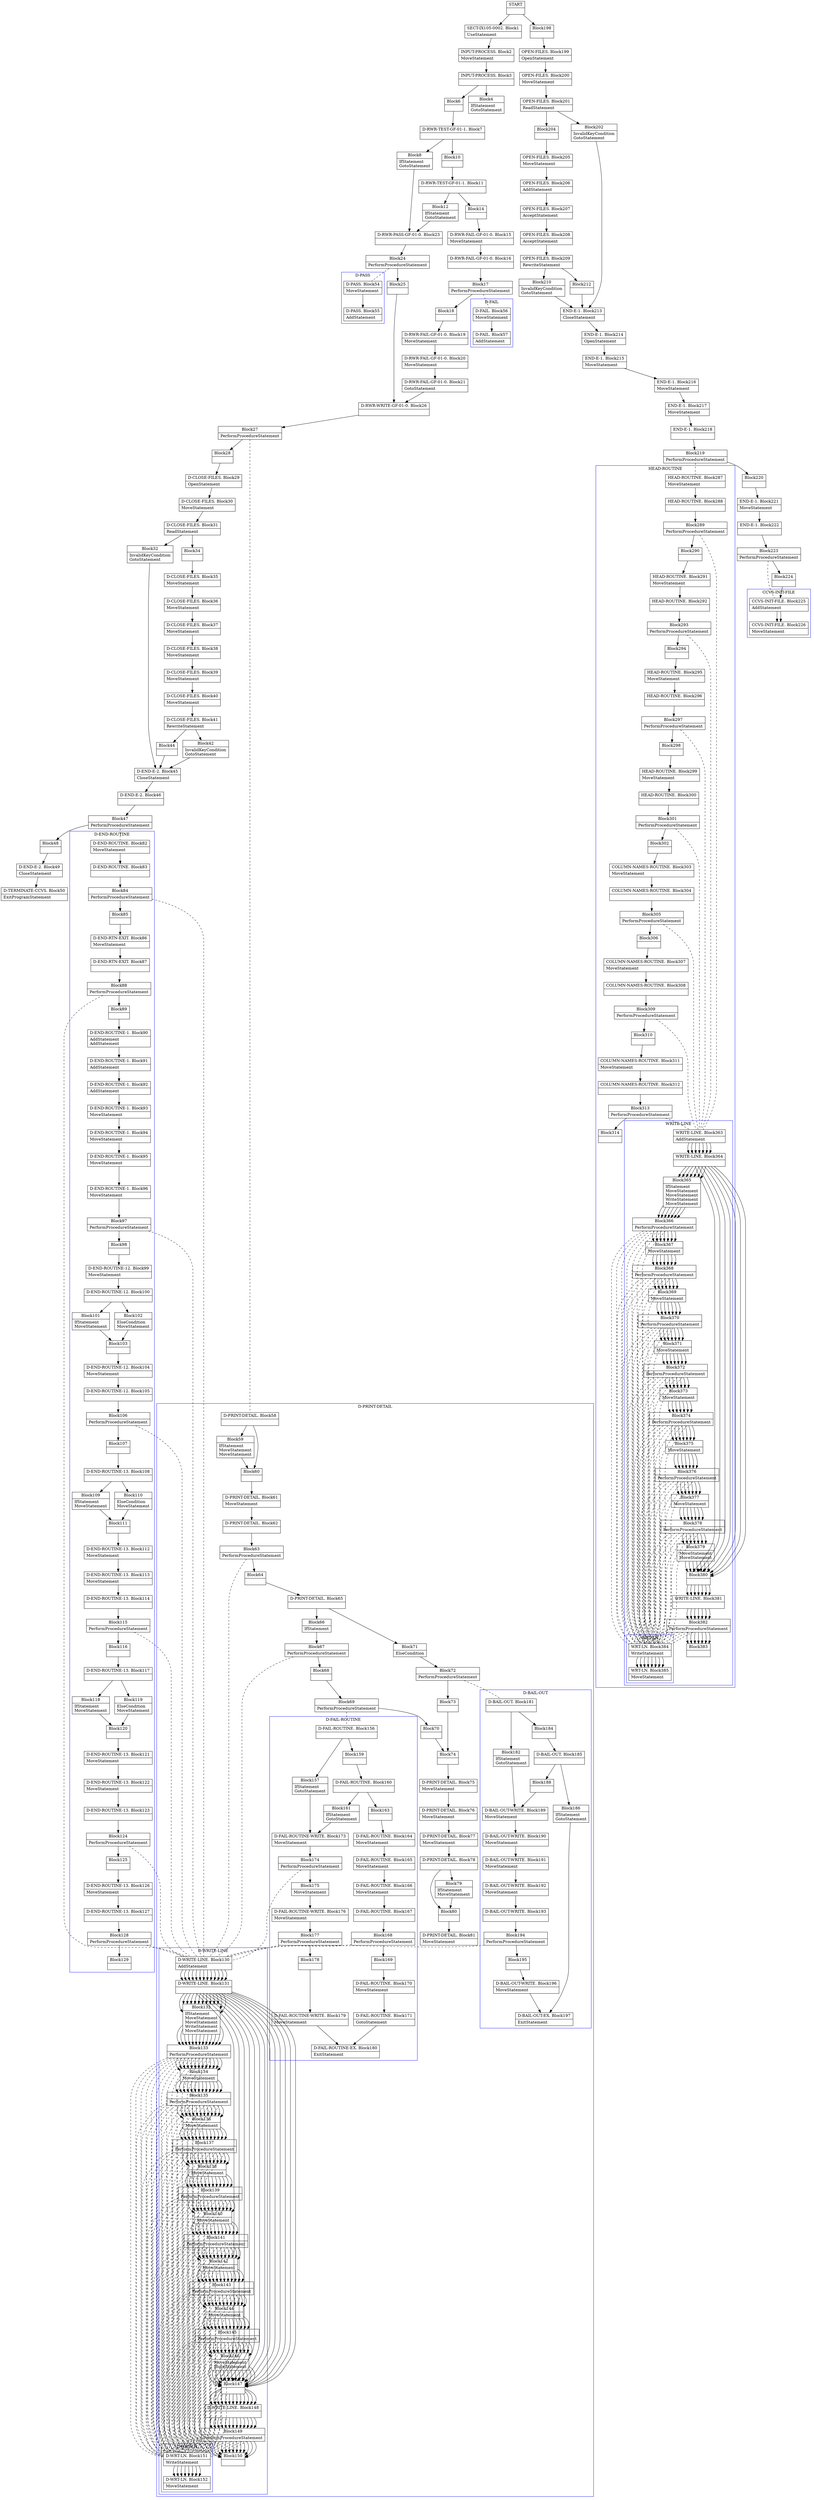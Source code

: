 digraph Cfg {
compound=true;
node [
shape = "record"
]

edge [
arrowtail = "empty"
]
Block0 [
label = "{START|}"
]
Block1 [
label = "{SECT-IX105-0002. Block1|UseStatement\l}"
]
Block2 [
label = "{INPUT-PROCESS. Block2|MoveStatement\l}"
]
Block3 [
label = "{INPUT-PROCESS. Block3|}"
]
Block4 [
label = "{Block4|IfStatement\lGotoStatement\l}"
]
Block6 [
label = "{Block6|}"
]
Block7 [
label = "{D-RWR-TEST-GF-01-1. Block7|}"
]
Block8 [
label = "{Block8|IfStatement\lGotoStatement\l}"
]
Block23 [
label = "{D-RWR-PASS-GF-01-0. Block23|}"
]
Block24 [
label = "{Block24|PerformProcedureStatement\l}"
]
subgraph cluster_2{
color = blue;
label = "D-PASS";
Block54 [
label = "{D-PASS. Block54|MoveStatement\l}"
]
Block55 [
label = "{D-PASS. Block55|AddStatement\l}"
]
Block54 -> Block55

}
Block24 -> Block54 [style=dashed, arrowhead=none]

Block25 [
label = "{Block25|}"
]
Block26 [
label = "{D-RWR-WRITE-GF-01-0. Block26|}"
]
Block27 [
label = "{Block27|PerformProcedureStatement\l}"
]
subgraph cluster_3{
color = blue;
label = "D-PRINT-DETAIL";
Block58 [
label = "{D-PRINT-DETAIL. Block58|}"
]
Block59 [
label = "{Block59|IfStatement\lMoveStatement\lMoveStatement\l}"
]
Block60 [
label = "{Block60|}"
]
Block61 [
label = "{D-PRINT-DETAIL. Block61|MoveStatement\l}"
]
Block62 [
label = "{D-PRINT-DETAIL. Block62|}"
]
Block63 [
label = "{Block63|PerformProcedureStatement\l}"
]
subgraph cluster_5{
color = blue;
label = "D-WRITE-LINE";
Block130 [
label = "{D-WRITE-LINE. Block130|AddStatement\l}"
]
Block131 [
label = "{D-WRITE-LINE. Block131|}"
]
Block132 [
label = "{Block132|IfStatement\lMoveStatement\lMoveStatement\lWriteStatement\lMoveStatement\l}"
]
Block133 [
label = "{Block133|PerformProcedureStatement\l}"
]
subgraph cluster_16{
color = blue;
label = "D-WRT-LN";
Block151 [
label = "{D-WRT-LN. Block151|WriteStatement\l}"
]
Block152 [
label = "{D-WRT-LN. Block152|MoveStatement\l}"
]
Block151 -> Block152

}
Block133 -> Block151 [style=dashed, arrowhead=none]

Block134 [
label = "{Block134|MoveStatement\l}"
]
Block135 [
label = "{Block135|PerformProcedureStatement\l}"
]
subgraph cluster_17{
color = blue;
label = "D-WRT-LN";
Block151 [
label = "{D-WRT-LN. Block151|WriteStatement\l}"
]
Block152 [
label = "{D-WRT-LN. Block152|MoveStatement\l}"
]
Block151 -> Block152

}
Block135 -> Block151 [style=dashed, arrowhead=none]

Block136 [
label = "{Block136|MoveStatement\l}"
]
Block137 [
label = "{Block137|PerformProcedureStatement\l}"
]
subgraph cluster_18{
color = blue;
label = "D-WRT-LN";
Block151 [
label = "{D-WRT-LN. Block151|WriteStatement\l}"
]
Block152 [
label = "{D-WRT-LN. Block152|MoveStatement\l}"
]
Block151 -> Block152

}
Block137 -> Block151 [style=dashed, arrowhead=none]

Block138 [
label = "{Block138|MoveStatement\l}"
]
Block139 [
label = "{Block139|PerformProcedureStatement\l}"
]
subgraph cluster_19{
color = blue;
label = "D-WRT-LN";
Block151 [
label = "{D-WRT-LN. Block151|WriteStatement\l}"
]
Block152 [
label = "{D-WRT-LN. Block152|MoveStatement\l}"
]
Block151 -> Block152

}
Block139 -> Block151 [style=dashed, arrowhead=none]

Block140 [
label = "{Block140|MoveStatement\l}"
]
Block141 [
label = "{Block141|PerformProcedureStatement\l}"
]
subgraph cluster_20{
color = blue;
label = "D-WRT-LN";
Block151 [
label = "{D-WRT-LN. Block151|WriteStatement\l}"
]
Block152 [
label = "{D-WRT-LN. Block152|MoveStatement\l}"
]
Block151 -> Block152

}
Block141 -> Block151 [style=dashed, arrowhead=none]

Block142 [
label = "{Block142|MoveStatement\l}"
]
Block143 [
label = "{Block143|PerformProcedureStatement\l}"
]
subgraph cluster_21{
color = blue;
label = "D-WRT-LN";
Block151 [
label = "{D-WRT-LN. Block151|WriteStatement\l}"
]
Block152 [
label = "{D-WRT-LN. Block152|MoveStatement\l}"
]
Block151 -> Block152

}
Block143 -> Block151 [style=dashed, arrowhead=none]

Block144 [
label = "{Block144|MoveStatement\l}"
]
Block145 [
label = "{Block145|PerformProcedureStatement\l}"
]
subgraph cluster_22{
color = blue;
label = "D-WRT-LN";
Block151 [
label = "{D-WRT-LN. Block151|WriteStatement\l}"
]
Block152 [
label = "{D-WRT-LN. Block152|MoveStatement\l}"
]
Block151 -> Block152

}
Block145 -> Block151 [style=dashed, arrowhead=none]

Block146 [
label = "{Block146|MoveStatement\lMoveStatement\l}"
]
Block147 [
label = "{Block147|}"
]
Block148 [
label = "{D-WRITE-LINE. Block148|}"
]
Block149 [
label = "{Block149|PerformProcedureStatement\l}"
]
subgraph cluster_23{
color = blue;
label = "D-WRT-LN";
Block151 [
label = "{D-WRT-LN. Block151|WriteStatement\l}"
]
Block152 [
label = "{D-WRT-LN. Block152|MoveStatement\l}"
]
Block151 -> Block152

}
Block149 -> Block151 [style=dashed, arrowhead=none]

Block150 [
label = "{Block150|}"
]
Block130 -> Block131
Block131 -> Block132
Block131 -> Block147
Block132 -> Block133
Block133 -> Block134
Block134 -> Block135
Block135 -> Block136
Block136 -> Block137
Block137 -> Block138
Block138 -> Block139
Block139 -> Block140
Block140 -> Block141
Block141 -> Block142
Block142 -> Block143
Block143 -> Block144
Block144 -> Block145
Block145 -> Block146
Block146 -> Block147
Block147 -> Block148
Block148 -> Block149
Block149 -> Block150

}
Block63 -> Block130 [style=dashed, arrowhead=none]

Block64 [
label = "{Block64|}"
]
Block65 [
label = "{D-PRINT-DETAIL. Block65|}"
]
Block66 [
label = "{Block66|IfStatement\l}"
]
Block67 [
label = "{Block67|PerformProcedureStatement\l}"
]
subgraph cluster_6{
color = blue;
label = "D-WRITE-LINE";
Block130 [
label = "{D-WRITE-LINE. Block130|AddStatement\l}"
]
Block131 [
label = "{D-WRITE-LINE. Block131|}"
]
Block132 [
label = "{Block132|IfStatement\lMoveStatement\lMoveStatement\lWriteStatement\lMoveStatement\l}"
]
Block133 [
label = "{Block133|PerformProcedureStatement\l}"
]
Block133 -> Block151 [style=dashed, arrowhead=none]

Block134 [
label = "{Block134|MoveStatement\l}"
]
Block135 [
label = "{Block135|PerformProcedureStatement\l}"
]
Block135 -> Block151 [style=dashed, arrowhead=none]

Block136 [
label = "{Block136|MoveStatement\l}"
]
Block137 [
label = "{Block137|PerformProcedureStatement\l}"
]
Block137 -> Block151 [style=dashed, arrowhead=none]

Block138 [
label = "{Block138|MoveStatement\l}"
]
Block139 [
label = "{Block139|PerformProcedureStatement\l}"
]
Block139 -> Block151 [style=dashed, arrowhead=none]

Block140 [
label = "{Block140|MoveStatement\l}"
]
Block141 [
label = "{Block141|PerformProcedureStatement\l}"
]
Block141 -> Block151 [style=dashed, arrowhead=none]

Block142 [
label = "{Block142|MoveStatement\l}"
]
Block143 [
label = "{Block143|PerformProcedureStatement\l}"
]
Block143 -> Block151 [style=dashed, arrowhead=none]

Block144 [
label = "{Block144|MoveStatement\l}"
]
Block145 [
label = "{Block145|PerformProcedureStatement\l}"
]
Block145 -> Block151 [style=dashed, arrowhead=none]

Block146 [
label = "{Block146|MoveStatement\lMoveStatement\l}"
]
Block147 [
label = "{Block147|}"
]
Block148 [
label = "{D-WRITE-LINE. Block148|}"
]
Block149 [
label = "{Block149|PerformProcedureStatement\l}"
]
Block149 -> Block151 [style=dashed, arrowhead=none]

Block150 [
label = "{Block150|}"
]
Block130 -> Block131
Block131 -> Block132
Block131 -> Block147
Block132 -> Block133
Block133 -> Block134
Block134 -> Block135
Block135 -> Block136
Block136 -> Block137
Block137 -> Block138
Block138 -> Block139
Block139 -> Block140
Block140 -> Block141
Block141 -> Block142
Block142 -> Block143
Block143 -> Block144
Block144 -> Block145
Block145 -> Block146
Block146 -> Block147
Block147 -> Block148
Block148 -> Block149
Block149 -> Block150

}
Block67 -> Block130 [style=dashed, arrowhead=none]

Block68 [
label = "{Block68|}"
]
Block69 [
label = "{Block69|PerformProcedureStatement\l}"
]
subgraph cluster_7{
color = blue;
label = "D-FAIL-ROUTINE";
Block156 [
label = "{D-FAIL-ROUTINE. Block156|}"
]
Block157 [
label = "{Block157|IfStatement\lGotoStatement\l}"
]
Block173 [
label = "{D-FAIL-ROUTINE-WRITE. Block173|MoveStatement\l}"
]
Block174 [
label = "{Block174|PerformProcedureStatement\l}"
]
subgraph cluster_26{
color = blue;
label = "D-WRITE-LINE";
Block130 [
label = "{D-WRITE-LINE. Block130|AddStatement\l}"
]
Block131 [
label = "{D-WRITE-LINE. Block131|}"
]
Block132 [
label = "{Block132|IfStatement\lMoveStatement\lMoveStatement\lWriteStatement\lMoveStatement\l}"
]
Block133 [
label = "{Block133|PerformProcedureStatement\l}"
]
Block133 -> Block151 [style=dashed, arrowhead=none]

Block134 [
label = "{Block134|MoveStatement\l}"
]
Block135 [
label = "{Block135|PerformProcedureStatement\l}"
]
Block135 -> Block151 [style=dashed, arrowhead=none]

Block136 [
label = "{Block136|MoveStatement\l}"
]
Block137 [
label = "{Block137|PerformProcedureStatement\l}"
]
Block137 -> Block151 [style=dashed, arrowhead=none]

Block138 [
label = "{Block138|MoveStatement\l}"
]
Block139 [
label = "{Block139|PerformProcedureStatement\l}"
]
Block139 -> Block151 [style=dashed, arrowhead=none]

Block140 [
label = "{Block140|MoveStatement\l}"
]
Block141 [
label = "{Block141|PerformProcedureStatement\l}"
]
Block141 -> Block151 [style=dashed, arrowhead=none]

Block142 [
label = "{Block142|MoveStatement\l}"
]
Block143 [
label = "{Block143|PerformProcedureStatement\l}"
]
Block143 -> Block151 [style=dashed, arrowhead=none]

Block144 [
label = "{Block144|MoveStatement\l}"
]
Block145 [
label = "{Block145|PerformProcedureStatement\l}"
]
Block145 -> Block151 [style=dashed, arrowhead=none]

Block146 [
label = "{Block146|MoveStatement\lMoveStatement\l}"
]
Block147 [
label = "{Block147|}"
]
Block148 [
label = "{D-WRITE-LINE. Block148|}"
]
Block149 [
label = "{Block149|PerformProcedureStatement\l}"
]
Block149 -> Block151 [style=dashed, arrowhead=none]

Block150 [
label = "{Block150|}"
]
Block130 -> Block131
Block131 -> Block132
Block131 -> Block147
Block132 -> Block133
Block133 -> Block134
Block134 -> Block135
Block135 -> Block136
Block136 -> Block137
Block137 -> Block138
Block138 -> Block139
Block139 -> Block140
Block140 -> Block141
Block141 -> Block142
Block142 -> Block143
Block143 -> Block144
Block144 -> Block145
Block145 -> Block146
Block146 -> Block147
Block147 -> Block148
Block148 -> Block149
Block149 -> Block150

}
Block174 -> Block130 [style=dashed, arrowhead=none]

Block175 [
label = "{Block175|MoveStatement\l}"
]
Block176 [
label = "{D-FAIL-ROUTINE-WRITE. Block176|MoveStatement\l}"
]
Block177 [
label = "{Block177|PerformProcedureStatement\l}"
]
subgraph cluster_27{
color = blue;
label = "D-WRITE-LINE";
Block130 [
label = "{D-WRITE-LINE. Block130|AddStatement\l}"
]
Block131 [
label = "{D-WRITE-LINE. Block131|}"
]
Block132 [
label = "{Block132|IfStatement\lMoveStatement\lMoveStatement\lWriteStatement\lMoveStatement\l}"
]
Block133 [
label = "{Block133|PerformProcedureStatement\l}"
]
Block133 -> Block151 [style=dashed, arrowhead=none]

Block134 [
label = "{Block134|MoveStatement\l}"
]
Block135 [
label = "{Block135|PerformProcedureStatement\l}"
]
Block135 -> Block151 [style=dashed, arrowhead=none]

Block136 [
label = "{Block136|MoveStatement\l}"
]
Block137 [
label = "{Block137|PerformProcedureStatement\l}"
]
Block137 -> Block151 [style=dashed, arrowhead=none]

Block138 [
label = "{Block138|MoveStatement\l}"
]
Block139 [
label = "{Block139|PerformProcedureStatement\l}"
]
Block139 -> Block151 [style=dashed, arrowhead=none]

Block140 [
label = "{Block140|MoveStatement\l}"
]
Block141 [
label = "{Block141|PerformProcedureStatement\l}"
]
Block141 -> Block151 [style=dashed, arrowhead=none]

Block142 [
label = "{Block142|MoveStatement\l}"
]
Block143 [
label = "{Block143|PerformProcedureStatement\l}"
]
Block143 -> Block151 [style=dashed, arrowhead=none]

Block144 [
label = "{Block144|MoveStatement\l}"
]
Block145 [
label = "{Block145|PerformProcedureStatement\l}"
]
Block145 -> Block151 [style=dashed, arrowhead=none]

Block146 [
label = "{Block146|MoveStatement\lMoveStatement\l}"
]
Block147 [
label = "{Block147|}"
]
Block148 [
label = "{D-WRITE-LINE. Block148|}"
]
Block149 [
label = "{Block149|PerformProcedureStatement\l}"
]
Block149 -> Block151 [style=dashed, arrowhead=none]

Block150 [
label = "{Block150|}"
]
Block130 -> Block131
Block131 -> Block132
Block131 -> Block147
Block132 -> Block133
Block133 -> Block134
Block134 -> Block135
Block135 -> Block136
Block136 -> Block137
Block137 -> Block138
Block138 -> Block139
Block139 -> Block140
Block140 -> Block141
Block141 -> Block142
Block142 -> Block143
Block143 -> Block144
Block144 -> Block145
Block145 -> Block146
Block146 -> Block147
Block147 -> Block148
Block148 -> Block149
Block149 -> Block150

}
Block177 -> Block130 [style=dashed, arrowhead=none]

Block178 [
label = "{Block178|}"
]
Block179 [
label = "{D-FAIL-ROUTINE-WRITE. Block179|MoveStatement\l}"
]
Block180 [
label = "{D-FAIL-ROUTINE-EX. Block180|ExitStatement\l}"
]
Block159 [
label = "{Block159|}"
]
Block160 [
label = "{D-FAIL-ROUTINE. Block160|}"
]
Block161 [
label = "{Block161|IfStatement\lGotoStatement\l}"
]
Block163 [
label = "{Block163|}"
]
Block164 [
label = "{D-FAIL-ROUTINE. Block164|MoveStatement\l}"
]
Block165 [
label = "{D-FAIL-ROUTINE. Block165|MoveStatement\l}"
]
Block166 [
label = "{D-FAIL-ROUTINE. Block166|MoveStatement\l}"
]
Block167 [
label = "{D-FAIL-ROUTINE. Block167|}"
]
Block168 [
label = "{Block168|PerformProcedureStatement\l}"
]
subgraph cluster_25{
color = blue;
label = "D-WRITE-LINE";
Block130 [
label = "{D-WRITE-LINE. Block130|AddStatement\l}"
]
Block131 [
label = "{D-WRITE-LINE. Block131|}"
]
Block132 [
label = "{Block132|IfStatement\lMoveStatement\lMoveStatement\lWriteStatement\lMoveStatement\l}"
]
Block133 [
label = "{Block133|PerformProcedureStatement\l}"
]
Block133 -> Block151 [style=dashed, arrowhead=none]

Block134 [
label = "{Block134|MoveStatement\l}"
]
Block135 [
label = "{Block135|PerformProcedureStatement\l}"
]
Block135 -> Block151 [style=dashed, arrowhead=none]

Block136 [
label = "{Block136|MoveStatement\l}"
]
Block137 [
label = "{Block137|PerformProcedureStatement\l}"
]
Block137 -> Block151 [style=dashed, arrowhead=none]

Block138 [
label = "{Block138|MoveStatement\l}"
]
Block139 [
label = "{Block139|PerformProcedureStatement\l}"
]
Block139 -> Block151 [style=dashed, arrowhead=none]

Block140 [
label = "{Block140|MoveStatement\l}"
]
Block141 [
label = "{Block141|PerformProcedureStatement\l}"
]
Block141 -> Block151 [style=dashed, arrowhead=none]

Block142 [
label = "{Block142|MoveStatement\l}"
]
Block143 [
label = "{Block143|PerformProcedureStatement\l}"
]
Block143 -> Block151 [style=dashed, arrowhead=none]

Block144 [
label = "{Block144|MoveStatement\l}"
]
Block145 [
label = "{Block145|PerformProcedureStatement\l}"
]
Block145 -> Block151 [style=dashed, arrowhead=none]

Block146 [
label = "{Block146|MoveStatement\lMoveStatement\l}"
]
Block147 [
label = "{Block147|}"
]
Block148 [
label = "{D-WRITE-LINE. Block148|}"
]
Block149 [
label = "{Block149|PerformProcedureStatement\l}"
]
Block149 -> Block151 [style=dashed, arrowhead=none]

Block150 [
label = "{Block150|}"
]
Block130 -> Block131
Block131 -> Block132
Block131 -> Block147
Block132 -> Block133
Block133 -> Block134
Block134 -> Block135
Block135 -> Block136
Block136 -> Block137
Block137 -> Block138
Block138 -> Block139
Block139 -> Block140
Block140 -> Block141
Block141 -> Block142
Block142 -> Block143
Block143 -> Block144
Block144 -> Block145
Block145 -> Block146
Block146 -> Block147
Block147 -> Block148
Block148 -> Block149
Block149 -> Block150

}
Block168 -> Block130 [style=dashed, arrowhead=none]

Block169 [
label = "{Block169|}"
]
Block170 [
label = "{D-FAIL-ROUTINE. Block170|MoveStatement\l}"
]
Block171 [
label = "{D-FAIL-ROUTINE. Block171|GotoStatement\l}"
]
Block156 -> Block157
Block156 -> Block159
Block157 -> Block173
Block173 -> Block174
Block174 -> Block175
Block175 -> Block176
Block176 -> Block177
Block177 -> Block178
Block178 -> Block179
Block179 -> Block180
Block159 -> Block160
Block160 -> Block161
Block160 -> Block163
Block161 -> Block173
Block163 -> Block164
Block164 -> Block165
Block165 -> Block166
Block166 -> Block167
Block167 -> Block168
Block168 -> Block169
Block169 -> Block170
Block170 -> Block171
Block171 -> Block180

}
Block69 -> Block156 [style=dashed, arrowhead=none]

Block70 [
label = "{Block70|}"
]
Block74 [
label = "{Block74|}"
]
Block75 [
label = "{D-PRINT-DETAIL. Block75|MoveStatement\l}"
]
Block76 [
label = "{D-PRINT-DETAIL. Block76|MoveStatement\l}"
]
Block77 [
label = "{D-PRINT-DETAIL. Block77|MoveStatement\l}"
]
Block78 [
label = "{D-PRINT-DETAIL. Block78|}"
]
Block79 [
label = "{Block79|IfStatement\lMoveStatement\l}"
]
Block80 [
label = "{Block80|}"
]
Block81 [
label = "{D-PRINT-DETAIL. Block81|MoveStatement\l}"
]
Block71 [
label = "{Block71|ElseCondition\l}"
]
Block72 [
label = "{Block72|PerformProcedureStatement\l}"
]
subgraph cluster_8{
color = blue;
label = "D-BAIL-OUT";
Block181 [
label = "{D-BAIL-OUT. Block181|}"
]
Block182 [
label = "{Block182|IfStatement\lGotoStatement\l}"
]
Block189 [
label = "{D-BAIL-OUT-WRITE. Block189|MoveStatement\l}"
]
Block190 [
label = "{D-BAIL-OUT-WRITE. Block190|MoveStatement\l}"
]
Block191 [
label = "{D-BAIL-OUT-WRITE. Block191|MoveStatement\l}"
]
Block192 [
label = "{D-BAIL-OUT-WRITE. Block192|MoveStatement\l}"
]
Block193 [
label = "{D-BAIL-OUT-WRITE. Block193|}"
]
Block194 [
label = "{Block194|PerformProcedureStatement\l}"
]
subgraph cluster_28{
color = blue;
label = "D-WRITE-LINE";
Block130 [
label = "{D-WRITE-LINE. Block130|AddStatement\l}"
]
Block131 [
label = "{D-WRITE-LINE. Block131|}"
]
Block132 [
label = "{Block132|IfStatement\lMoveStatement\lMoveStatement\lWriteStatement\lMoveStatement\l}"
]
Block133 [
label = "{Block133|PerformProcedureStatement\l}"
]
Block133 -> Block151 [style=dashed, arrowhead=none]

Block134 [
label = "{Block134|MoveStatement\l}"
]
Block135 [
label = "{Block135|PerformProcedureStatement\l}"
]
Block135 -> Block151 [style=dashed, arrowhead=none]

Block136 [
label = "{Block136|MoveStatement\l}"
]
Block137 [
label = "{Block137|PerformProcedureStatement\l}"
]
Block137 -> Block151 [style=dashed, arrowhead=none]

Block138 [
label = "{Block138|MoveStatement\l}"
]
Block139 [
label = "{Block139|PerformProcedureStatement\l}"
]
Block139 -> Block151 [style=dashed, arrowhead=none]

Block140 [
label = "{Block140|MoveStatement\l}"
]
Block141 [
label = "{Block141|PerformProcedureStatement\l}"
]
Block141 -> Block151 [style=dashed, arrowhead=none]

Block142 [
label = "{Block142|MoveStatement\l}"
]
Block143 [
label = "{Block143|PerformProcedureStatement\l}"
]
Block143 -> Block151 [style=dashed, arrowhead=none]

Block144 [
label = "{Block144|MoveStatement\l}"
]
Block145 [
label = "{Block145|PerformProcedureStatement\l}"
]
Block145 -> Block151 [style=dashed, arrowhead=none]

Block146 [
label = "{Block146|MoveStatement\lMoveStatement\l}"
]
Block147 [
label = "{Block147|}"
]
Block148 [
label = "{D-WRITE-LINE. Block148|}"
]
Block149 [
label = "{Block149|PerformProcedureStatement\l}"
]
Block149 -> Block151 [style=dashed, arrowhead=none]

Block150 [
label = "{Block150|}"
]
Block130 -> Block131
Block131 -> Block132
Block131 -> Block147
Block132 -> Block133
Block133 -> Block134
Block134 -> Block135
Block135 -> Block136
Block136 -> Block137
Block137 -> Block138
Block138 -> Block139
Block139 -> Block140
Block140 -> Block141
Block141 -> Block142
Block142 -> Block143
Block143 -> Block144
Block144 -> Block145
Block145 -> Block146
Block146 -> Block147
Block147 -> Block148
Block148 -> Block149
Block149 -> Block150

}
Block194 -> Block130 [style=dashed, arrowhead=none]

Block195 [
label = "{Block195|}"
]
Block196 [
label = "{D-BAIL-OUT-WRITE. Block196|MoveStatement\l}"
]
Block197 [
label = "{D-BAIL-OUT-EX. Block197|ExitStatement\l}"
]
Block184 [
label = "{Block184|}"
]
Block185 [
label = "{D-BAIL-OUT. Block185|}"
]
Block186 [
label = "{Block186|IfStatement\lGotoStatement\l}"
]
Block188 [
label = "{Block188|}"
]
Block181 -> Block182
Block181 -> Block184
Block182 -> Block189
Block189 -> Block190
Block190 -> Block191
Block191 -> Block192
Block192 -> Block193
Block193 -> Block194
Block194 -> Block195
Block195 -> Block196
Block196 -> Block197
Block184 -> Block185
Block185 -> Block186
Block185 -> Block188
Block186 -> Block197
Block188 -> Block189

}
Block72 -> Block181 [style=dashed, arrowhead=none]

Block73 [
label = "{Block73|}"
]
Block58 -> Block59
Block58 -> Block60
Block59 -> Block60
Block60 -> Block61
Block61 -> Block62
Block62 -> Block63
Block63 -> Block64
Block64 -> Block65
Block65 -> Block66
Block65 -> Block71
Block66 -> Block67
Block67 -> Block68
Block68 -> Block69
Block69 -> Block70
Block70 -> Block74
Block74 -> Block75
Block75 -> Block76
Block76 -> Block77
Block77 -> Block78
Block78 -> Block79
Block78 -> Block80
Block79 -> Block80
Block80 -> Block81
Block71 -> Block72
Block72 -> Block73
Block73 -> Block74

}
Block27 -> Block58 [style=dashed, arrowhead=none]

Block28 [
label = "{Block28|}"
]
Block29 [
label = "{D-CLOSE-FILES. Block29|OpenStatement\l}"
]
Block30 [
label = "{D-CLOSE-FILES. Block30|MoveStatement\l}"
]
Block31 [
label = "{D-CLOSE-FILES. Block31|ReadStatement\l}"
]
Block32 [
label = "{Block32|InvalidKeyCondition\lGotoStatement\l}"
]
Block45 [
label = "{D-END-E-2. Block45|CloseStatement\l}"
]
Block46 [
label = "{D-END-E-2. Block46|}"
]
Block47 [
label = "{Block47|PerformProcedureStatement\l}"
]
subgraph cluster_4{
color = blue;
label = "D-END-ROUTINE";
Block82 [
label = "{D-END-ROUTINE. Block82|MoveStatement\l}"
]
Block83 [
label = "{D-END-ROUTINE. Block83|}"
]
Block84 [
label = "{Block84|PerformProcedureStatement\l}"
]
subgraph cluster_9{
color = blue;
label = "D-WRITE-LINE";
Block130 [
label = "{D-WRITE-LINE. Block130|AddStatement\l}"
]
Block131 [
label = "{D-WRITE-LINE. Block131|}"
]
Block132 [
label = "{Block132|IfStatement\lMoveStatement\lMoveStatement\lWriteStatement\lMoveStatement\l}"
]
Block133 [
label = "{Block133|PerformProcedureStatement\l}"
]
Block133 -> Block151 [style=dashed, arrowhead=none]

Block134 [
label = "{Block134|MoveStatement\l}"
]
Block135 [
label = "{Block135|PerformProcedureStatement\l}"
]
Block135 -> Block151 [style=dashed, arrowhead=none]

Block136 [
label = "{Block136|MoveStatement\l}"
]
Block137 [
label = "{Block137|PerformProcedureStatement\l}"
]
Block137 -> Block151 [style=dashed, arrowhead=none]

Block138 [
label = "{Block138|MoveStatement\l}"
]
Block139 [
label = "{Block139|PerformProcedureStatement\l}"
]
Block139 -> Block151 [style=dashed, arrowhead=none]

Block140 [
label = "{Block140|MoveStatement\l}"
]
Block141 [
label = "{Block141|PerformProcedureStatement\l}"
]
Block141 -> Block151 [style=dashed, arrowhead=none]

Block142 [
label = "{Block142|MoveStatement\l}"
]
Block143 [
label = "{Block143|PerformProcedureStatement\l}"
]
Block143 -> Block151 [style=dashed, arrowhead=none]

Block144 [
label = "{Block144|MoveStatement\l}"
]
Block145 [
label = "{Block145|PerformProcedureStatement\l}"
]
Block145 -> Block151 [style=dashed, arrowhead=none]

Block146 [
label = "{Block146|MoveStatement\lMoveStatement\l}"
]
Block147 [
label = "{Block147|}"
]
Block148 [
label = "{D-WRITE-LINE. Block148|}"
]
Block149 [
label = "{Block149|PerformProcedureStatement\l}"
]
Block149 -> Block151 [style=dashed, arrowhead=none]

Block150 [
label = "{Block150|}"
]
Block130 -> Block131
Block131 -> Block132
Block131 -> Block147
Block132 -> Block133
Block133 -> Block134
Block134 -> Block135
Block135 -> Block136
Block136 -> Block137
Block137 -> Block138
Block138 -> Block139
Block139 -> Block140
Block140 -> Block141
Block141 -> Block142
Block142 -> Block143
Block143 -> Block144
Block144 -> Block145
Block145 -> Block146
Block146 -> Block147
Block147 -> Block148
Block148 -> Block149
Block149 -> Block150

}
Block84 -> Block130 [style=dashed, arrowhead=none]

Block85 [
label = "{Block85|}"
]
Block86 [
label = "{D-END-RTN-EXIT. Block86|MoveStatement\l}"
]
Block87 [
label = "{D-END-RTN-EXIT. Block87|}"
]
Block88 [
label = "{Block88|PerformProcedureStatement\l}"
]
subgraph cluster_10{
color = blue;
label = "D-WRITE-LINE";
Block130 [
label = "{D-WRITE-LINE. Block130|AddStatement\l}"
]
Block131 [
label = "{D-WRITE-LINE. Block131|}"
]
Block132 [
label = "{Block132|IfStatement\lMoveStatement\lMoveStatement\lWriteStatement\lMoveStatement\l}"
]
Block133 [
label = "{Block133|PerformProcedureStatement\l}"
]
Block133 -> Block151 [style=dashed, arrowhead=none]

Block134 [
label = "{Block134|MoveStatement\l}"
]
Block135 [
label = "{Block135|PerformProcedureStatement\l}"
]
Block135 -> Block151 [style=dashed, arrowhead=none]

Block136 [
label = "{Block136|MoveStatement\l}"
]
Block137 [
label = "{Block137|PerformProcedureStatement\l}"
]
Block137 -> Block151 [style=dashed, arrowhead=none]

Block138 [
label = "{Block138|MoveStatement\l}"
]
Block139 [
label = "{Block139|PerformProcedureStatement\l}"
]
Block139 -> Block151 [style=dashed, arrowhead=none]

Block140 [
label = "{Block140|MoveStatement\l}"
]
Block141 [
label = "{Block141|PerformProcedureStatement\l}"
]
Block141 -> Block151 [style=dashed, arrowhead=none]

Block142 [
label = "{Block142|MoveStatement\l}"
]
Block143 [
label = "{Block143|PerformProcedureStatement\l}"
]
Block143 -> Block151 [style=dashed, arrowhead=none]

Block144 [
label = "{Block144|MoveStatement\l}"
]
Block145 [
label = "{Block145|PerformProcedureStatement\l}"
]
Block145 -> Block151 [style=dashed, arrowhead=none]

Block146 [
label = "{Block146|MoveStatement\lMoveStatement\l}"
]
Block147 [
label = "{Block147|}"
]
Block148 [
label = "{D-WRITE-LINE. Block148|}"
]
Block149 [
label = "{Block149|PerformProcedureStatement\l}"
]
Block149 -> Block151 [style=dashed, arrowhead=none]

Block150 [
label = "{Block150|}"
]
Block130 -> Block131
Block131 -> Block132
Block131 -> Block147
Block132 -> Block133
Block133 -> Block134
Block134 -> Block135
Block135 -> Block136
Block136 -> Block137
Block137 -> Block138
Block138 -> Block139
Block139 -> Block140
Block140 -> Block141
Block141 -> Block142
Block142 -> Block143
Block143 -> Block144
Block144 -> Block145
Block145 -> Block146
Block146 -> Block147
Block147 -> Block148
Block148 -> Block149
Block149 -> Block150

}
Block88 -> Block130 [style=dashed, arrowhead=none]

Block89 [
label = "{Block89|}"
]
Block90 [
label = "{D-END-ROUTINE-1. Block90|AddStatement\lAddStatement\l}"
]
Block91 [
label = "{D-END-ROUTINE-1. Block91|AddStatement\l}"
]
Block92 [
label = "{D-END-ROUTINE-1. Block92|AddStatement\l}"
]
Block93 [
label = "{D-END-ROUTINE-1. Block93|MoveStatement\l}"
]
Block94 [
label = "{D-END-ROUTINE-1. Block94|MoveStatement\l}"
]
Block95 [
label = "{D-END-ROUTINE-1. Block95|MoveStatement\l}"
]
Block96 [
label = "{D-END-ROUTINE-1. Block96|MoveStatement\l}"
]
Block97 [
label = "{Block97|PerformProcedureStatement\l}"
]
subgraph cluster_11{
color = blue;
label = "D-WRITE-LINE";
Block130 [
label = "{D-WRITE-LINE. Block130|AddStatement\l}"
]
Block131 [
label = "{D-WRITE-LINE. Block131|}"
]
Block132 [
label = "{Block132|IfStatement\lMoveStatement\lMoveStatement\lWriteStatement\lMoveStatement\l}"
]
Block133 [
label = "{Block133|PerformProcedureStatement\l}"
]
Block133 -> Block151 [style=dashed, arrowhead=none]

Block134 [
label = "{Block134|MoveStatement\l}"
]
Block135 [
label = "{Block135|PerformProcedureStatement\l}"
]
Block135 -> Block151 [style=dashed, arrowhead=none]

Block136 [
label = "{Block136|MoveStatement\l}"
]
Block137 [
label = "{Block137|PerformProcedureStatement\l}"
]
Block137 -> Block151 [style=dashed, arrowhead=none]

Block138 [
label = "{Block138|MoveStatement\l}"
]
Block139 [
label = "{Block139|PerformProcedureStatement\l}"
]
Block139 -> Block151 [style=dashed, arrowhead=none]

Block140 [
label = "{Block140|MoveStatement\l}"
]
Block141 [
label = "{Block141|PerformProcedureStatement\l}"
]
Block141 -> Block151 [style=dashed, arrowhead=none]

Block142 [
label = "{Block142|MoveStatement\l}"
]
Block143 [
label = "{Block143|PerformProcedureStatement\l}"
]
Block143 -> Block151 [style=dashed, arrowhead=none]

Block144 [
label = "{Block144|MoveStatement\l}"
]
Block145 [
label = "{Block145|PerformProcedureStatement\l}"
]
Block145 -> Block151 [style=dashed, arrowhead=none]

Block146 [
label = "{Block146|MoveStatement\lMoveStatement\l}"
]
Block147 [
label = "{Block147|}"
]
Block148 [
label = "{D-WRITE-LINE. Block148|}"
]
Block149 [
label = "{Block149|PerformProcedureStatement\l}"
]
Block149 -> Block151 [style=dashed, arrowhead=none]

Block150 [
label = "{Block150|}"
]
Block130 -> Block131
Block131 -> Block132
Block131 -> Block147
Block132 -> Block133
Block133 -> Block134
Block134 -> Block135
Block135 -> Block136
Block136 -> Block137
Block137 -> Block138
Block138 -> Block139
Block139 -> Block140
Block140 -> Block141
Block141 -> Block142
Block142 -> Block143
Block143 -> Block144
Block144 -> Block145
Block145 -> Block146
Block146 -> Block147
Block147 -> Block148
Block148 -> Block149
Block149 -> Block150

}
Block97 -> Block130 [style=dashed, arrowhead=none]

Block98 [
label = "{Block98|}"
]
Block99 [
label = "{D-END-ROUTINE-12. Block99|MoveStatement\l}"
]
Block100 [
label = "{D-END-ROUTINE-12. Block100|}"
]
Block101 [
label = "{Block101|IfStatement\lMoveStatement\l}"
]
Block103 [
label = "{Block103|}"
]
Block104 [
label = "{D-END-ROUTINE-12. Block104|MoveStatement\l}"
]
Block105 [
label = "{D-END-ROUTINE-12. Block105|}"
]
Block106 [
label = "{Block106|PerformProcedureStatement\l}"
]
subgraph cluster_12{
color = blue;
label = "D-WRITE-LINE";
Block130 [
label = "{D-WRITE-LINE. Block130|AddStatement\l}"
]
Block131 [
label = "{D-WRITE-LINE. Block131|}"
]
Block132 [
label = "{Block132|IfStatement\lMoveStatement\lMoveStatement\lWriteStatement\lMoveStatement\l}"
]
Block133 [
label = "{Block133|PerformProcedureStatement\l}"
]
Block133 -> Block151 [style=dashed, arrowhead=none]

Block134 [
label = "{Block134|MoveStatement\l}"
]
Block135 [
label = "{Block135|PerformProcedureStatement\l}"
]
Block135 -> Block151 [style=dashed, arrowhead=none]

Block136 [
label = "{Block136|MoveStatement\l}"
]
Block137 [
label = "{Block137|PerformProcedureStatement\l}"
]
Block137 -> Block151 [style=dashed, arrowhead=none]

Block138 [
label = "{Block138|MoveStatement\l}"
]
Block139 [
label = "{Block139|PerformProcedureStatement\l}"
]
Block139 -> Block151 [style=dashed, arrowhead=none]

Block140 [
label = "{Block140|MoveStatement\l}"
]
Block141 [
label = "{Block141|PerformProcedureStatement\l}"
]
Block141 -> Block151 [style=dashed, arrowhead=none]

Block142 [
label = "{Block142|MoveStatement\l}"
]
Block143 [
label = "{Block143|PerformProcedureStatement\l}"
]
Block143 -> Block151 [style=dashed, arrowhead=none]

Block144 [
label = "{Block144|MoveStatement\l}"
]
Block145 [
label = "{Block145|PerformProcedureStatement\l}"
]
Block145 -> Block151 [style=dashed, arrowhead=none]

Block146 [
label = "{Block146|MoveStatement\lMoveStatement\l}"
]
Block147 [
label = "{Block147|}"
]
Block148 [
label = "{D-WRITE-LINE. Block148|}"
]
Block149 [
label = "{Block149|PerformProcedureStatement\l}"
]
Block149 -> Block151 [style=dashed, arrowhead=none]

Block150 [
label = "{Block150|}"
]
Block130 -> Block131
Block131 -> Block132
Block131 -> Block147
Block132 -> Block133
Block133 -> Block134
Block134 -> Block135
Block135 -> Block136
Block136 -> Block137
Block137 -> Block138
Block138 -> Block139
Block139 -> Block140
Block140 -> Block141
Block141 -> Block142
Block142 -> Block143
Block143 -> Block144
Block144 -> Block145
Block145 -> Block146
Block146 -> Block147
Block147 -> Block148
Block148 -> Block149
Block149 -> Block150

}
Block106 -> Block130 [style=dashed, arrowhead=none]

Block107 [
label = "{Block107|}"
]
Block108 [
label = "{D-END-ROUTINE-13. Block108|}"
]
Block109 [
label = "{Block109|IfStatement\lMoveStatement\l}"
]
Block111 [
label = "{Block111|}"
]
Block112 [
label = "{D-END-ROUTINE-13. Block112|MoveStatement\l}"
]
Block113 [
label = "{D-END-ROUTINE-13. Block113|MoveStatement\l}"
]
Block114 [
label = "{D-END-ROUTINE-13. Block114|}"
]
Block115 [
label = "{Block115|PerformProcedureStatement\l}"
]
subgraph cluster_13{
color = blue;
label = "D-WRITE-LINE";
Block130 [
label = "{D-WRITE-LINE. Block130|AddStatement\l}"
]
Block131 [
label = "{D-WRITE-LINE. Block131|}"
]
Block132 [
label = "{Block132|IfStatement\lMoveStatement\lMoveStatement\lWriteStatement\lMoveStatement\l}"
]
Block133 [
label = "{Block133|PerformProcedureStatement\l}"
]
Block133 -> Block151 [style=dashed, arrowhead=none]

Block134 [
label = "{Block134|MoveStatement\l}"
]
Block135 [
label = "{Block135|PerformProcedureStatement\l}"
]
Block135 -> Block151 [style=dashed, arrowhead=none]

Block136 [
label = "{Block136|MoveStatement\l}"
]
Block137 [
label = "{Block137|PerformProcedureStatement\l}"
]
Block137 -> Block151 [style=dashed, arrowhead=none]

Block138 [
label = "{Block138|MoveStatement\l}"
]
Block139 [
label = "{Block139|PerformProcedureStatement\l}"
]
Block139 -> Block151 [style=dashed, arrowhead=none]

Block140 [
label = "{Block140|MoveStatement\l}"
]
Block141 [
label = "{Block141|PerformProcedureStatement\l}"
]
Block141 -> Block151 [style=dashed, arrowhead=none]

Block142 [
label = "{Block142|MoveStatement\l}"
]
Block143 [
label = "{Block143|PerformProcedureStatement\l}"
]
Block143 -> Block151 [style=dashed, arrowhead=none]

Block144 [
label = "{Block144|MoveStatement\l}"
]
Block145 [
label = "{Block145|PerformProcedureStatement\l}"
]
Block145 -> Block151 [style=dashed, arrowhead=none]

Block146 [
label = "{Block146|MoveStatement\lMoveStatement\l}"
]
Block147 [
label = "{Block147|}"
]
Block148 [
label = "{D-WRITE-LINE. Block148|}"
]
Block149 [
label = "{Block149|PerformProcedureStatement\l}"
]
Block149 -> Block151 [style=dashed, arrowhead=none]

Block150 [
label = "{Block150|}"
]
Block130 -> Block131
Block131 -> Block132
Block131 -> Block147
Block132 -> Block133
Block133 -> Block134
Block134 -> Block135
Block135 -> Block136
Block136 -> Block137
Block137 -> Block138
Block138 -> Block139
Block139 -> Block140
Block140 -> Block141
Block141 -> Block142
Block142 -> Block143
Block143 -> Block144
Block144 -> Block145
Block145 -> Block146
Block146 -> Block147
Block147 -> Block148
Block148 -> Block149
Block149 -> Block150

}
Block115 -> Block130 [style=dashed, arrowhead=none]

Block116 [
label = "{Block116|}"
]
Block117 [
label = "{D-END-ROUTINE-13. Block117|}"
]
Block118 [
label = "{Block118|IfStatement\lMoveStatement\l}"
]
Block120 [
label = "{Block120|}"
]
Block121 [
label = "{D-END-ROUTINE-13. Block121|MoveStatement\l}"
]
Block122 [
label = "{D-END-ROUTINE-13. Block122|MoveStatement\l}"
]
Block123 [
label = "{D-END-ROUTINE-13. Block123|}"
]
Block124 [
label = "{Block124|PerformProcedureStatement\l}"
]
subgraph cluster_14{
color = blue;
label = "D-WRITE-LINE";
Block130 [
label = "{D-WRITE-LINE. Block130|AddStatement\l}"
]
Block131 [
label = "{D-WRITE-LINE. Block131|}"
]
Block132 [
label = "{Block132|IfStatement\lMoveStatement\lMoveStatement\lWriteStatement\lMoveStatement\l}"
]
Block133 [
label = "{Block133|PerformProcedureStatement\l}"
]
Block133 -> Block151 [style=dashed, arrowhead=none]

Block134 [
label = "{Block134|MoveStatement\l}"
]
Block135 [
label = "{Block135|PerformProcedureStatement\l}"
]
Block135 -> Block151 [style=dashed, arrowhead=none]

Block136 [
label = "{Block136|MoveStatement\l}"
]
Block137 [
label = "{Block137|PerformProcedureStatement\l}"
]
Block137 -> Block151 [style=dashed, arrowhead=none]

Block138 [
label = "{Block138|MoveStatement\l}"
]
Block139 [
label = "{Block139|PerformProcedureStatement\l}"
]
Block139 -> Block151 [style=dashed, arrowhead=none]

Block140 [
label = "{Block140|MoveStatement\l}"
]
Block141 [
label = "{Block141|PerformProcedureStatement\l}"
]
Block141 -> Block151 [style=dashed, arrowhead=none]

Block142 [
label = "{Block142|MoveStatement\l}"
]
Block143 [
label = "{Block143|PerformProcedureStatement\l}"
]
Block143 -> Block151 [style=dashed, arrowhead=none]

Block144 [
label = "{Block144|MoveStatement\l}"
]
Block145 [
label = "{Block145|PerformProcedureStatement\l}"
]
Block145 -> Block151 [style=dashed, arrowhead=none]

Block146 [
label = "{Block146|MoveStatement\lMoveStatement\l}"
]
Block147 [
label = "{Block147|}"
]
Block148 [
label = "{D-WRITE-LINE. Block148|}"
]
Block149 [
label = "{Block149|PerformProcedureStatement\l}"
]
Block149 -> Block151 [style=dashed, arrowhead=none]

Block150 [
label = "{Block150|}"
]
Block130 -> Block131
Block131 -> Block132
Block131 -> Block147
Block132 -> Block133
Block133 -> Block134
Block134 -> Block135
Block135 -> Block136
Block136 -> Block137
Block137 -> Block138
Block138 -> Block139
Block139 -> Block140
Block140 -> Block141
Block141 -> Block142
Block142 -> Block143
Block143 -> Block144
Block144 -> Block145
Block145 -> Block146
Block146 -> Block147
Block147 -> Block148
Block148 -> Block149
Block149 -> Block150

}
Block124 -> Block130 [style=dashed, arrowhead=none]

Block125 [
label = "{Block125|}"
]
Block126 [
label = "{D-END-ROUTINE-13. Block126|MoveStatement\l}"
]
Block127 [
label = "{D-END-ROUTINE-13. Block127|}"
]
Block128 [
label = "{Block128|PerformProcedureStatement\l}"
]
subgraph cluster_15{
color = blue;
label = "D-WRITE-LINE";
Block130 [
label = "{D-WRITE-LINE. Block130|AddStatement\l}"
]
Block131 [
label = "{D-WRITE-LINE. Block131|}"
]
Block132 [
label = "{Block132|IfStatement\lMoveStatement\lMoveStatement\lWriteStatement\lMoveStatement\l}"
]
Block133 [
label = "{Block133|PerformProcedureStatement\l}"
]
Block133 -> Block151 [style=dashed, arrowhead=none]

Block134 [
label = "{Block134|MoveStatement\l}"
]
Block135 [
label = "{Block135|PerformProcedureStatement\l}"
]
Block135 -> Block151 [style=dashed, arrowhead=none]

Block136 [
label = "{Block136|MoveStatement\l}"
]
Block137 [
label = "{Block137|PerformProcedureStatement\l}"
]
Block137 -> Block151 [style=dashed, arrowhead=none]

Block138 [
label = "{Block138|MoveStatement\l}"
]
Block139 [
label = "{Block139|PerformProcedureStatement\l}"
]
Block139 -> Block151 [style=dashed, arrowhead=none]

Block140 [
label = "{Block140|MoveStatement\l}"
]
Block141 [
label = "{Block141|PerformProcedureStatement\l}"
]
Block141 -> Block151 [style=dashed, arrowhead=none]

Block142 [
label = "{Block142|MoveStatement\l}"
]
Block143 [
label = "{Block143|PerformProcedureStatement\l}"
]
Block143 -> Block151 [style=dashed, arrowhead=none]

Block144 [
label = "{Block144|MoveStatement\l}"
]
Block145 [
label = "{Block145|PerformProcedureStatement\l}"
]
Block145 -> Block151 [style=dashed, arrowhead=none]

Block146 [
label = "{Block146|MoveStatement\lMoveStatement\l}"
]
Block147 [
label = "{Block147|}"
]
Block148 [
label = "{D-WRITE-LINE. Block148|}"
]
Block149 [
label = "{Block149|PerformProcedureStatement\l}"
]
Block149 -> Block151 [style=dashed, arrowhead=none]

Block150 [
label = "{Block150|}"
]
Block130 -> Block131
Block131 -> Block132
Block131 -> Block147
Block132 -> Block133
Block133 -> Block134
Block134 -> Block135
Block135 -> Block136
Block136 -> Block137
Block137 -> Block138
Block138 -> Block139
Block139 -> Block140
Block140 -> Block141
Block141 -> Block142
Block142 -> Block143
Block143 -> Block144
Block144 -> Block145
Block145 -> Block146
Block146 -> Block147
Block147 -> Block148
Block148 -> Block149
Block149 -> Block150

}
Block128 -> Block130 [style=dashed, arrowhead=none]

Block129 [
label = "{Block129|}"
]
Block119 [
label = "{Block119|ElseCondition\lMoveStatement\l}"
]
Block110 [
label = "{Block110|ElseCondition\lMoveStatement\l}"
]
Block102 [
label = "{Block102|ElseCondition\lMoveStatement\l}"
]
Block82 -> Block83
Block83 -> Block84
Block84 -> Block85
Block85 -> Block86
Block86 -> Block87
Block87 -> Block88
Block88 -> Block89
Block89 -> Block90
Block90 -> Block91
Block91 -> Block92
Block92 -> Block93
Block93 -> Block94
Block94 -> Block95
Block95 -> Block96
Block96 -> Block97
Block97 -> Block98
Block98 -> Block99
Block99 -> Block100
Block100 -> Block101
Block100 -> Block102
Block101 -> Block103
Block103 -> Block104
Block104 -> Block105
Block105 -> Block106
Block106 -> Block107
Block107 -> Block108
Block108 -> Block109
Block108 -> Block110
Block109 -> Block111
Block111 -> Block112
Block112 -> Block113
Block113 -> Block114
Block114 -> Block115
Block115 -> Block116
Block116 -> Block117
Block117 -> Block118
Block117 -> Block119
Block118 -> Block120
Block120 -> Block121
Block121 -> Block122
Block122 -> Block123
Block123 -> Block124
Block124 -> Block125
Block125 -> Block126
Block126 -> Block127
Block127 -> Block128
Block128 -> Block129
Block119 -> Block120
Block110 -> Block111
Block102 -> Block103

}
Block47 -> Block82 [style=dashed, arrowhead=none]

Block48 [
label = "{Block48|}"
]
Block49 [
label = "{D-END-E-2. Block49|CloseStatement\l}"
]
Block50 [
label = "{D-TERMINATE-CCVS. Block50|ExitProgramStatement\l}"
]
Block34 [
label = "{Block34|}"
]
Block35 [
label = "{D-CLOSE-FILES. Block35|MoveStatement\l}"
]
Block36 [
label = "{D-CLOSE-FILES. Block36|MoveStatement\l}"
]
Block37 [
label = "{D-CLOSE-FILES. Block37|MoveStatement\l}"
]
Block38 [
label = "{D-CLOSE-FILES. Block38|MoveStatement\l}"
]
Block39 [
label = "{D-CLOSE-FILES. Block39|MoveStatement\l}"
]
Block40 [
label = "{D-CLOSE-FILES. Block40|MoveStatement\l}"
]
Block41 [
label = "{D-CLOSE-FILES. Block41|RewriteStatement\l}"
]
Block42 [
label = "{Block42|InvalidKeyCondition\lGotoStatement\l}"
]
Block44 [
label = "{Block44|}"
]
Block10 [
label = "{Block10|}"
]
Block11 [
label = "{D-RWR-TEST-GF-01-1. Block11|}"
]
Block12 [
label = "{Block12|IfStatement\lGotoStatement\l}"
]
Block14 [
label = "{Block14|}"
]
Block15 [
label = "{D-RWR-FAIL-GF-01-0. Block15|MoveStatement\l}"
]
Block16 [
label = "{D-RWR-FAIL-GF-01-0. Block16|}"
]
Block17 [
label = "{Block17|PerformProcedureStatement\l}"
]
subgraph cluster_1{
color = blue;
label = "D-FAIL";
Block56 [
label = "{D-FAIL. Block56|MoveStatement\l}"
]
Block57 [
label = "{D-FAIL. Block57|AddStatement\l}"
]
Block56 -> Block57

}
Block17 -> Block56 [style=dashed, arrowhead=none]

Block18 [
label = "{Block18|}"
]
Block19 [
label = "{D-RWR-FAIL-GF-01-0. Block19|MoveStatement\l}"
]
Block20 [
label = "{D-RWR-FAIL-GF-01-0. Block20|MoveStatement\l}"
]
Block21 [
label = "{D-RWR-FAIL-GF-01-0. Block21|GotoStatement\l}"
]
Block198 [
label = "{Block198|}"
]
Block199 [
label = "{OPEN-FILES. Block199|OpenStatement\l}"
]
Block200 [
label = "{OPEN-FILES. Block200|MoveStatement\l}"
]
Block201 [
label = "{OPEN-FILES. Block201|ReadStatement\l}"
]
Block202 [
label = "{Block202|InvalidKeyCondition\lGotoStatement\l}"
]
Block213 [
label = "{END-E-1. Block213|CloseStatement\l}"
]
Block214 [
label = "{END-E-1. Block214|OpenStatement\l}"
]
Block215 [
label = "{END-E-1. Block215|MoveStatement\l}"
]
Block216 [
label = "{END-E-1. Block216|MoveStatement\l}"
]
Block217 [
label = "{END-E-1. Block217|MoveStatement\l}"
]
Block218 [
label = "{END-E-1. Block218|}"
]
Block219 [
label = "{Block219|PerformProcedureStatement\l}"
]
subgraph cluster_29{
color = blue;
label = "HEAD-ROUTINE";
Block287 [
label = "{HEAD-ROUTINE. Block287|MoveStatement\l}"
]
Block288 [
label = "{HEAD-ROUTINE. Block288|}"
]
Block289 [
label = "{Block289|PerformProcedureStatement\l}"
]
subgraph cluster_36{
color = blue;
label = "WRITE-LINE";
Block363 [
label = "{WRITE-LINE. Block363|AddStatement\l}"
]
Block364 [
label = "{WRITE-LINE. Block364|}"
]
Block365 [
label = "{Block365|IfStatement\lMoveStatement\lMoveStatement\lWriteStatement\lMoveStatement\l}"
]
Block366 [
label = "{Block366|PerformProcedureStatement\l}"
]
subgraph cluster_50{
color = blue;
label = "WRT-LN";
Block384 [
label = "{WRT-LN. Block384|WriteStatement\l}"
]
Block385 [
label = "{WRT-LN. Block385|MoveStatement\l}"
]
Block384 -> Block385

}
Block366 -> Block384 [style=dashed, arrowhead=none]

Block367 [
label = "{Block367|MoveStatement\l}"
]
Block368 [
label = "{Block368|PerformProcedureStatement\l}"
]
subgraph cluster_51{
color = blue;
label = "WRT-LN";
Block384 [
label = "{WRT-LN. Block384|WriteStatement\l}"
]
Block385 [
label = "{WRT-LN. Block385|MoveStatement\l}"
]
Block384 -> Block385

}
Block368 -> Block384 [style=dashed, arrowhead=none]

Block369 [
label = "{Block369|MoveStatement\l}"
]
Block370 [
label = "{Block370|PerformProcedureStatement\l}"
]
subgraph cluster_52{
color = blue;
label = "WRT-LN";
Block384 [
label = "{WRT-LN. Block384|WriteStatement\l}"
]
Block385 [
label = "{WRT-LN. Block385|MoveStatement\l}"
]
Block384 -> Block385

}
Block370 -> Block384 [style=dashed, arrowhead=none]

Block371 [
label = "{Block371|MoveStatement\l}"
]
Block372 [
label = "{Block372|PerformProcedureStatement\l}"
]
subgraph cluster_53{
color = blue;
label = "WRT-LN";
Block384 [
label = "{WRT-LN. Block384|WriteStatement\l}"
]
Block385 [
label = "{WRT-LN. Block385|MoveStatement\l}"
]
Block384 -> Block385

}
Block372 -> Block384 [style=dashed, arrowhead=none]

Block373 [
label = "{Block373|MoveStatement\l}"
]
Block374 [
label = "{Block374|PerformProcedureStatement\l}"
]
subgraph cluster_54{
color = blue;
label = "WRT-LN";
Block384 [
label = "{WRT-LN. Block384|WriteStatement\l}"
]
Block385 [
label = "{WRT-LN. Block385|MoveStatement\l}"
]
Block384 -> Block385

}
Block374 -> Block384 [style=dashed, arrowhead=none]

Block375 [
label = "{Block375|MoveStatement\l}"
]
Block376 [
label = "{Block376|PerformProcedureStatement\l}"
]
subgraph cluster_55{
color = blue;
label = "WRT-LN";
Block384 [
label = "{WRT-LN. Block384|WriteStatement\l}"
]
Block385 [
label = "{WRT-LN. Block385|MoveStatement\l}"
]
Block384 -> Block385

}
Block376 -> Block384 [style=dashed, arrowhead=none]

Block377 [
label = "{Block377|MoveStatement\l}"
]
Block378 [
label = "{Block378|PerformProcedureStatement\l}"
]
subgraph cluster_56{
color = blue;
label = "WRT-LN";
Block384 [
label = "{WRT-LN. Block384|WriteStatement\l}"
]
Block385 [
label = "{WRT-LN. Block385|MoveStatement\l}"
]
Block384 -> Block385

}
Block378 -> Block384 [style=dashed, arrowhead=none]

Block379 [
label = "{Block379|MoveStatement\lMoveStatement\l}"
]
Block380 [
label = "{Block380|}"
]
Block381 [
label = "{WRITE-LINE. Block381|}"
]
Block382 [
label = "{Block382|PerformProcedureStatement\l}"
]
subgraph cluster_57{
color = blue;
label = "WRT-LN";
Block384 [
label = "{WRT-LN. Block384|WriteStatement\l}"
]
Block385 [
label = "{WRT-LN. Block385|MoveStatement\l}"
]
Block384 -> Block385

}
Block382 -> Block384 [style=dashed, arrowhead=none]

Block383 [
label = "{Block383|}"
]
Block363 -> Block364
Block364 -> Block365
Block364 -> Block380
Block365 -> Block366
Block366 -> Block367
Block367 -> Block368
Block368 -> Block369
Block369 -> Block370
Block370 -> Block371
Block371 -> Block372
Block372 -> Block373
Block373 -> Block374
Block374 -> Block375
Block375 -> Block376
Block376 -> Block377
Block377 -> Block378
Block378 -> Block379
Block379 -> Block380
Block380 -> Block381
Block381 -> Block382
Block382 -> Block383

}
Block289 -> Block363 [style=dashed, arrowhead=none]

Block290 [
label = "{Block290|}"
]
Block291 [
label = "{HEAD-ROUTINE. Block291|MoveStatement\l}"
]
Block292 [
label = "{HEAD-ROUTINE. Block292|}"
]
Block293 [
label = "{Block293|PerformProcedureStatement\l}"
]
subgraph cluster_37{
color = blue;
label = "WRITE-LINE";
Block363 [
label = "{WRITE-LINE. Block363|AddStatement\l}"
]
Block364 [
label = "{WRITE-LINE. Block364|}"
]
Block365 [
label = "{Block365|IfStatement\lMoveStatement\lMoveStatement\lWriteStatement\lMoveStatement\l}"
]
Block366 [
label = "{Block366|PerformProcedureStatement\l}"
]
Block366 -> Block384 [style=dashed, arrowhead=none]

Block367 [
label = "{Block367|MoveStatement\l}"
]
Block368 [
label = "{Block368|PerformProcedureStatement\l}"
]
Block368 -> Block384 [style=dashed, arrowhead=none]

Block369 [
label = "{Block369|MoveStatement\l}"
]
Block370 [
label = "{Block370|PerformProcedureStatement\l}"
]
Block370 -> Block384 [style=dashed, arrowhead=none]

Block371 [
label = "{Block371|MoveStatement\l}"
]
Block372 [
label = "{Block372|PerformProcedureStatement\l}"
]
Block372 -> Block384 [style=dashed, arrowhead=none]

Block373 [
label = "{Block373|MoveStatement\l}"
]
Block374 [
label = "{Block374|PerformProcedureStatement\l}"
]
Block374 -> Block384 [style=dashed, arrowhead=none]

Block375 [
label = "{Block375|MoveStatement\l}"
]
Block376 [
label = "{Block376|PerformProcedureStatement\l}"
]
Block376 -> Block384 [style=dashed, arrowhead=none]

Block377 [
label = "{Block377|MoveStatement\l}"
]
Block378 [
label = "{Block378|PerformProcedureStatement\l}"
]
Block378 -> Block384 [style=dashed, arrowhead=none]

Block379 [
label = "{Block379|MoveStatement\lMoveStatement\l}"
]
Block380 [
label = "{Block380|}"
]
Block381 [
label = "{WRITE-LINE. Block381|}"
]
Block382 [
label = "{Block382|PerformProcedureStatement\l}"
]
Block382 -> Block384 [style=dashed, arrowhead=none]

Block383 [
label = "{Block383|}"
]
Block363 -> Block364
Block364 -> Block365
Block364 -> Block380
Block365 -> Block366
Block366 -> Block367
Block367 -> Block368
Block368 -> Block369
Block369 -> Block370
Block370 -> Block371
Block371 -> Block372
Block372 -> Block373
Block373 -> Block374
Block374 -> Block375
Block375 -> Block376
Block376 -> Block377
Block377 -> Block378
Block378 -> Block379
Block379 -> Block380
Block380 -> Block381
Block381 -> Block382
Block382 -> Block383

}
Block293 -> Block363 [style=dashed, arrowhead=none]

Block294 [
label = "{Block294|}"
]
Block295 [
label = "{HEAD-ROUTINE. Block295|MoveStatement\l}"
]
Block296 [
label = "{HEAD-ROUTINE. Block296|}"
]
Block297 [
label = "{Block297|PerformProcedureStatement\l}"
]
subgraph cluster_38{
color = blue;
label = "WRITE-LINE";
Block363 [
label = "{WRITE-LINE. Block363|AddStatement\l}"
]
Block364 [
label = "{WRITE-LINE. Block364|}"
]
Block365 [
label = "{Block365|IfStatement\lMoveStatement\lMoveStatement\lWriteStatement\lMoveStatement\l}"
]
Block366 [
label = "{Block366|PerformProcedureStatement\l}"
]
Block366 -> Block384 [style=dashed, arrowhead=none]

Block367 [
label = "{Block367|MoveStatement\l}"
]
Block368 [
label = "{Block368|PerformProcedureStatement\l}"
]
Block368 -> Block384 [style=dashed, arrowhead=none]

Block369 [
label = "{Block369|MoveStatement\l}"
]
Block370 [
label = "{Block370|PerformProcedureStatement\l}"
]
Block370 -> Block384 [style=dashed, arrowhead=none]

Block371 [
label = "{Block371|MoveStatement\l}"
]
Block372 [
label = "{Block372|PerformProcedureStatement\l}"
]
Block372 -> Block384 [style=dashed, arrowhead=none]

Block373 [
label = "{Block373|MoveStatement\l}"
]
Block374 [
label = "{Block374|PerformProcedureStatement\l}"
]
Block374 -> Block384 [style=dashed, arrowhead=none]

Block375 [
label = "{Block375|MoveStatement\l}"
]
Block376 [
label = "{Block376|PerformProcedureStatement\l}"
]
Block376 -> Block384 [style=dashed, arrowhead=none]

Block377 [
label = "{Block377|MoveStatement\l}"
]
Block378 [
label = "{Block378|PerformProcedureStatement\l}"
]
Block378 -> Block384 [style=dashed, arrowhead=none]

Block379 [
label = "{Block379|MoveStatement\lMoveStatement\l}"
]
Block380 [
label = "{Block380|}"
]
Block381 [
label = "{WRITE-LINE. Block381|}"
]
Block382 [
label = "{Block382|PerformProcedureStatement\l}"
]
Block382 -> Block384 [style=dashed, arrowhead=none]

Block383 [
label = "{Block383|}"
]
Block363 -> Block364
Block364 -> Block365
Block364 -> Block380
Block365 -> Block366
Block366 -> Block367
Block367 -> Block368
Block368 -> Block369
Block369 -> Block370
Block370 -> Block371
Block371 -> Block372
Block372 -> Block373
Block373 -> Block374
Block374 -> Block375
Block375 -> Block376
Block376 -> Block377
Block377 -> Block378
Block378 -> Block379
Block379 -> Block380
Block380 -> Block381
Block381 -> Block382
Block382 -> Block383

}
Block297 -> Block363 [style=dashed, arrowhead=none]

Block298 [
label = "{Block298|}"
]
Block299 [
label = "{HEAD-ROUTINE. Block299|MoveStatement\l}"
]
Block300 [
label = "{HEAD-ROUTINE. Block300|}"
]
Block301 [
label = "{Block301|PerformProcedureStatement\l}"
]
subgraph cluster_39{
color = blue;
label = "WRITE-LINE";
Block363 [
label = "{WRITE-LINE. Block363|AddStatement\l}"
]
Block364 [
label = "{WRITE-LINE. Block364|}"
]
Block365 [
label = "{Block365|IfStatement\lMoveStatement\lMoveStatement\lWriteStatement\lMoveStatement\l}"
]
Block366 [
label = "{Block366|PerformProcedureStatement\l}"
]
Block366 -> Block384 [style=dashed, arrowhead=none]

Block367 [
label = "{Block367|MoveStatement\l}"
]
Block368 [
label = "{Block368|PerformProcedureStatement\l}"
]
Block368 -> Block384 [style=dashed, arrowhead=none]

Block369 [
label = "{Block369|MoveStatement\l}"
]
Block370 [
label = "{Block370|PerformProcedureStatement\l}"
]
Block370 -> Block384 [style=dashed, arrowhead=none]

Block371 [
label = "{Block371|MoveStatement\l}"
]
Block372 [
label = "{Block372|PerformProcedureStatement\l}"
]
Block372 -> Block384 [style=dashed, arrowhead=none]

Block373 [
label = "{Block373|MoveStatement\l}"
]
Block374 [
label = "{Block374|PerformProcedureStatement\l}"
]
Block374 -> Block384 [style=dashed, arrowhead=none]

Block375 [
label = "{Block375|MoveStatement\l}"
]
Block376 [
label = "{Block376|PerformProcedureStatement\l}"
]
Block376 -> Block384 [style=dashed, arrowhead=none]

Block377 [
label = "{Block377|MoveStatement\l}"
]
Block378 [
label = "{Block378|PerformProcedureStatement\l}"
]
Block378 -> Block384 [style=dashed, arrowhead=none]

Block379 [
label = "{Block379|MoveStatement\lMoveStatement\l}"
]
Block380 [
label = "{Block380|}"
]
Block381 [
label = "{WRITE-LINE. Block381|}"
]
Block382 [
label = "{Block382|PerformProcedureStatement\l}"
]
Block382 -> Block384 [style=dashed, arrowhead=none]

Block383 [
label = "{Block383|}"
]
Block363 -> Block364
Block364 -> Block365
Block364 -> Block380
Block365 -> Block366
Block366 -> Block367
Block367 -> Block368
Block368 -> Block369
Block369 -> Block370
Block370 -> Block371
Block371 -> Block372
Block372 -> Block373
Block373 -> Block374
Block374 -> Block375
Block375 -> Block376
Block376 -> Block377
Block377 -> Block378
Block378 -> Block379
Block379 -> Block380
Block380 -> Block381
Block381 -> Block382
Block382 -> Block383

}
Block301 -> Block363 [style=dashed, arrowhead=none]

Block302 [
label = "{Block302|}"
]
Block303 [
label = "{COLUMN-NAMES-ROUTINE. Block303|MoveStatement\l}"
]
Block304 [
label = "{COLUMN-NAMES-ROUTINE. Block304|}"
]
Block305 [
label = "{Block305|PerformProcedureStatement\l}"
]
subgraph cluster_40{
color = blue;
label = "WRITE-LINE";
Block363 [
label = "{WRITE-LINE. Block363|AddStatement\l}"
]
Block364 [
label = "{WRITE-LINE. Block364|}"
]
Block365 [
label = "{Block365|IfStatement\lMoveStatement\lMoveStatement\lWriteStatement\lMoveStatement\l}"
]
Block366 [
label = "{Block366|PerformProcedureStatement\l}"
]
Block366 -> Block384 [style=dashed, arrowhead=none]

Block367 [
label = "{Block367|MoveStatement\l}"
]
Block368 [
label = "{Block368|PerformProcedureStatement\l}"
]
Block368 -> Block384 [style=dashed, arrowhead=none]

Block369 [
label = "{Block369|MoveStatement\l}"
]
Block370 [
label = "{Block370|PerformProcedureStatement\l}"
]
Block370 -> Block384 [style=dashed, arrowhead=none]

Block371 [
label = "{Block371|MoveStatement\l}"
]
Block372 [
label = "{Block372|PerformProcedureStatement\l}"
]
Block372 -> Block384 [style=dashed, arrowhead=none]

Block373 [
label = "{Block373|MoveStatement\l}"
]
Block374 [
label = "{Block374|PerformProcedureStatement\l}"
]
Block374 -> Block384 [style=dashed, arrowhead=none]

Block375 [
label = "{Block375|MoveStatement\l}"
]
Block376 [
label = "{Block376|PerformProcedureStatement\l}"
]
Block376 -> Block384 [style=dashed, arrowhead=none]

Block377 [
label = "{Block377|MoveStatement\l}"
]
Block378 [
label = "{Block378|PerformProcedureStatement\l}"
]
Block378 -> Block384 [style=dashed, arrowhead=none]

Block379 [
label = "{Block379|MoveStatement\lMoveStatement\l}"
]
Block380 [
label = "{Block380|}"
]
Block381 [
label = "{WRITE-LINE. Block381|}"
]
Block382 [
label = "{Block382|PerformProcedureStatement\l}"
]
Block382 -> Block384 [style=dashed, arrowhead=none]

Block383 [
label = "{Block383|}"
]
Block363 -> Block364
Block364 -> Block365
Block364 -> Block380
Block365 -> Block366
Block366 -> Block367
Block367 -> Block368
Block368 -> Block369
Block369 -> Block370
Block370 -> Block371
Block371 -> Block372
Block372 -> Block373
Block373 -> Block374
Block374 -> Block375
Block375 -> Block376
Block376 -> Block377
Block377 -> Block378
Block378 -> Block379
Block379 -> Block380
Block380 -> Block381
Block381 -> Block382
Block382 -> Block383

}
Block305 -> Block363 [style=dashed, arrowhead=none]

Block306 [
label = "{Block306|}"
]
Block307 [
label = "{COLUMN-NAMES-ROUTINE. Block307|MoveStatement\l}"
]
Block308 [
label = "{COLUMN-NAMES-ROUTINE. Block308|}"
]
Block309 [
label = "{Block309|PerformProcedureStatement\l}"
]
subgraph cluster_41{
color = blue;
label = "WRITE-LINE";
Block363 [
label = "{WRITE-LINE. Block363|AddStatement\l}"
]
Block364 [
label = "{WRITE-LINE. Block364|}"
]
Block365 [
label = "{Block365|IfStatement\lMoveStatement\lMoveStatement\lWriteStatement\lMoveStatement\l}"
]
Block366 [
label = "{Block366|PerformProcedureStatement\l}"
]
Block366 -> Block384 [style=dashed, arrowhead=none]

Block367 [
label = "{Block367|MoveStatement\l}"
]
Block368 [
label = "{Block368|PerformProcedureStatement\l}"
]
Block368 -> Block384 [style=dashed, arrowhead=none]

Block369 [
label = "{Block369|MoveStatement\l}"
]
Block370 [
label = "{Block370|PerformProcedureStatement\l}"
]
Block370 -> Block384 [style=dashed, arrowhead=none]

Block371 [
label = "{Block371|MoveStatement\l}"
]
Block372 [
label = "{Block372|PerformProcedureStatement\l}"
]
Block372 -> Block384 [style=dashed, arrowhead=none]

Block373 [
label = "{Block373|MoveStatement\l}"
]
Block374 [
label = "{Block374|PerformProcedureStatement\l}"
]
Block374 -> Block384 [style=dashed, arrowhead=none]

Block375 [
label = "{Block375|MoveStatement\l}"
]
Block376 [
label = "{Block376|PerformProcedureStatement\l}"
]
Block376 -> Block384 [style=dashed, arrowhead=none]

Block377 [
label = "{Block377|MoveStatement\l}"
]
Block378 [
label = "{Block378|PerformProcedureStatement\l}"
]
Block378 -> Block384 [style=dashed, arrowhead=none]

Block379 [
label = "{Block379|MoveStatement\lMoveStatement\l}"
]
Block380 [
label = "{Block380|}"
]
Block381 [
label = "{WRITE-LINE. Block381|}"
]
Block382 [
label = "{Block382|PerformProcedureStatement\l}"
]
Block382 -> Block384 [style=dashed, arrowhead=none]

Block383 [
label = "{Block383|}"
]
Block363 -> Block364
Block364 -> Block365
Block364 -> Block380
Block365 -> Block366
Block366 -> Block367
Block367 -> Block368
Block368 -> Block369
Block369 -> Block370
Block370 -> Block371
Block371 -> Block372
Block372 -> Block373
Block373 -> Block374
Block374 -> Block375
Block375 -> Block376
Block376 -> Block377
Block377 -> Block378
Block378 -> Block379
Block379 -> Block380
Block380 -> Block381
Block381 -> Block382
Block382 -> Block383

}
Block309 -> Block363 [style=dashed, arrowhead=none]

Block310 [
label = "{Block310|}"
]
Block311 [
label = "{COLUMN-NAMES-ROUTINE. Block311|MoveStatement\l}"
]
Block312 [
label = "{COLUMN-NAMES-ROUTINE. Block312|}"
]
Block313 [
label = "{Block313|PerformProcedureStatement\l}"
]
subgraph cluster_42{
color = blue;
label = "WRITE-LINE";
Block363 [
label = "{WRITE-LINE. Block363|AddStatement\l}"
]
Block364 [
label = "{WRITE-LINE. Block364|}"
]
Block365 [
label = "{Block365|IfStatement\lMoveStatement\lMoveStatement\lWriteStatement\lMoveStatement\l}"
]
Block366 [
label = "{Block366|PerformProcedureStatement\l}"
]
Block366 -> Block384 [style=dashed, arrowhead=none]

Block367 [
label = "{Block367|MoveStatement\l}"
]
Block368 [
label = "{Block368|PerformProcedureStatement\l}"
]
Block368 -> Block384 [style=dashed, arrowhead=none]

Block369 [
label = "{Block369|MoveStatement\l}"
]
Block370 [
label = "{Block370|PerformProcedureStatement\l}"
]
Block370 -> Block384 [style=dashed, arrowhead=none]

Block371 [
label = "{Block371|MoveStatement\l}"
]
Block372 [
label = "{Block372|PerformProcedureStatement\l}"
]
Block372 -> Block384 [style=dashed, arrowhead=none]

Block373 [
label = "{Block373|MoveStatement\l}"
]
Block374 [
label = "{Block374|PerformProcedureStatement\l}"
]
Block374 -> Block384 [style=dashed, arrowhead=none]

Block375 [
label = "{Block375|MoveStatement\l}"
]
Block376 [
label = "{Block376|PerformProcedureStatement\l}"
]
Block376 -> Block384 [style=dashed, arrowhead=none]

Block377 [
label = "{Block377|MoveStatement\l}"
]
Block378 [
label = "{Block378|PerformProcedureStatement\l}"
]
Block378 -> Block384 [style=dashed, arrowhead=none]

Block379 [
label = "{Block379|MoveStatement\lMoveStatement\l}"
]
Block380 [
label = "{Block380|}"
]
Block381 [
label = "{WRITE-LINE. Block381|}"
]
Block382 [
label = "{Block382|PerformProcedureStatement\l}"
]
Block382 -> Block384 [style=dashed, arrowhead=none]

Block383 [
label = "{Block383|}"
]
Block363 -> Block364
Block364 -> Block365
Block364 -> Block380
Block365 -> Block366
Block366 -> Block367
Block367 -> Block368
Block368 -> Block369
Block369 -> Block370
Block370 -> Block371
Block371 -> Block372
Block372 -> Block373
Block373 -> Block374
Block374 -> Block375
Block375 -> Block376
Block376 -> Block377
Block377 -> Block378
Block378 -> Block379
Block379 -> Block380
Block380 -> Block381
Block381 -> Block382
Block382 -> Block383

}
Block313 -> Block363 [style=dashed, arrowhead=none]

Block314 [
label = "{Block314|}"
]
Block287 -> Block288
Block288 -> Block289
Block289 -> Block290
Block290 -> Block291
Block291 -> Block292
Block292 -> Block293
Block293 -> Block294
Block294 -> Block295
Block295 -> Block296
Block296 -> Block297
Block297 -> Block298
Block298 -> Block299
Block299 -> Block300
Block300 -> Block301
Block301 -> Block302
Block302 -> Block303
Block303 -> Block304
Block304 -> Block305
Block305 -> Block306
Block306 -> Block307
Block307 -> Block308
Block308 -> Block309
Block309 -> Block310
Block310 -> Block311
Block311 -> Block312
Block312 -> Block313
Block313 -> Block314

}
Block219 -> Block287 [style=dashed, arrowhead=none]

Block220 [
label = "{Block220|}"
]
Block221 [
label = "{END-E-1. Block221|MoveStatement\l}"
]
Block222 [
label = "{END-E-1. Block222|}"
]
Block223 [
label = "{Block223|PerformProcedureStatement\l}"
]
subgraph cluster_30{
color = blue;
label = "CCVS-INIT-FILE";
Block225 [
label = "{CCVS-INIT-FILE. Block225|AddStatement\l}"
]
Block226 [
label = "{CCVS-INIT-FILE. Block226|MoveStatement\l}"
]
Block225 -> Block226

}
Block223 -> Block225 [style=dashed, arrowhead=none]

Block224 [
label = "{Block224|}"
]
Block225 [
label = "{CCVS-INIT-FILE. Block225|AddStatement\l}"
]
Block226 [
label = "{CCVS-INIT-FILE. Block226|MoveStatement\l}"
]
Block204 [
label = "{Block204|}"
]
Block205 [
label = "{OPEN-FILES. Block205|MoveStatement\l}"
]
Block206 [
label = "{OPEN-FILES. Block206|AddStatement\l}"
]
Block207 [
label = "{OPEN-FILES. Block207|AcceptStatement\l}"
]
Block208 [
label = "{OPEN-FILES. Block208|AcceptStatement\l}"
]
Block209 [
label = "{OPEN-FILES. Block209|RewriteStatement\l}"
]
Block210 [
label = "{Block210|InvalidKeyCondition\lGotoStatement\l}"
]
Block212 [
label = "{Block212|}"
]
Block0 -> Block1
Block0 -> Block198
Block1 -> Block2
Block2 -> Block3
Block3 -> Block4
Block3 -> Block6
Block6 -> Block7
Block7 -> Block8
Block7 -> Block10
Block8 -> Block23
Block23 -> Block24
Block24 -> Block25
Block25 -> Block26
Block26 -> Block27
Block27 -> Block28
Block28 -> Block29
Block29 -> Block30
Block30 -> Block31
Block31 -> Block32
Block31 -> Block34
Block32 -> Block45
Block45 -> Block46
Block46 -> Block47
Block47 -> Block48
Block48 -> Block49
Block49 -> Block50
Block34 -> Block35
Block35 -> Block36
Block36 -> Block37
Block37 -> Block38
Block38 -> Block39
Block39 -> Block40
Block40 -> Block41
Block41 -> Block42
Block41 -> Block44
Block42 -> Block45
Block44 -> Block45
Block10 -> Block11
Block11 -> Block12
Block11 -> Block14
Block12 -> Block23
Block14 -> Block15
Block15 -> Block16
Block16 -> Block17
Block17 -> Block18
Block18 -> Block19
Block19 -> Block20
Block20 -> Block21
Block21 -> Block26
Block198 -> Block199
Block199 -> Block200
Block200 -> Block201
Block201 -> Block202
Block201 -> Block204
Block202 -> Block213
Block213 -> Block214
Block214 -> Block215
Block215 -> Block216
Block216 -> Block217
Block217 -> Block218
Block218 -> Block219
Block219 -> Block220
Block220 -> Block221
Block221 -> Block222
Block222 -> Block223
Block223 -> Block224
Block224 -> Block225
Block225 -> Block226
Block204 -> Block205
Block205 -> Block206
Block206 -> Block207
Block207 -> Block208
Block208 -> Block209
Block209 -> Block210
Block209 -> Block212
Block210 -> Block213
Block212 -> Block213

}
